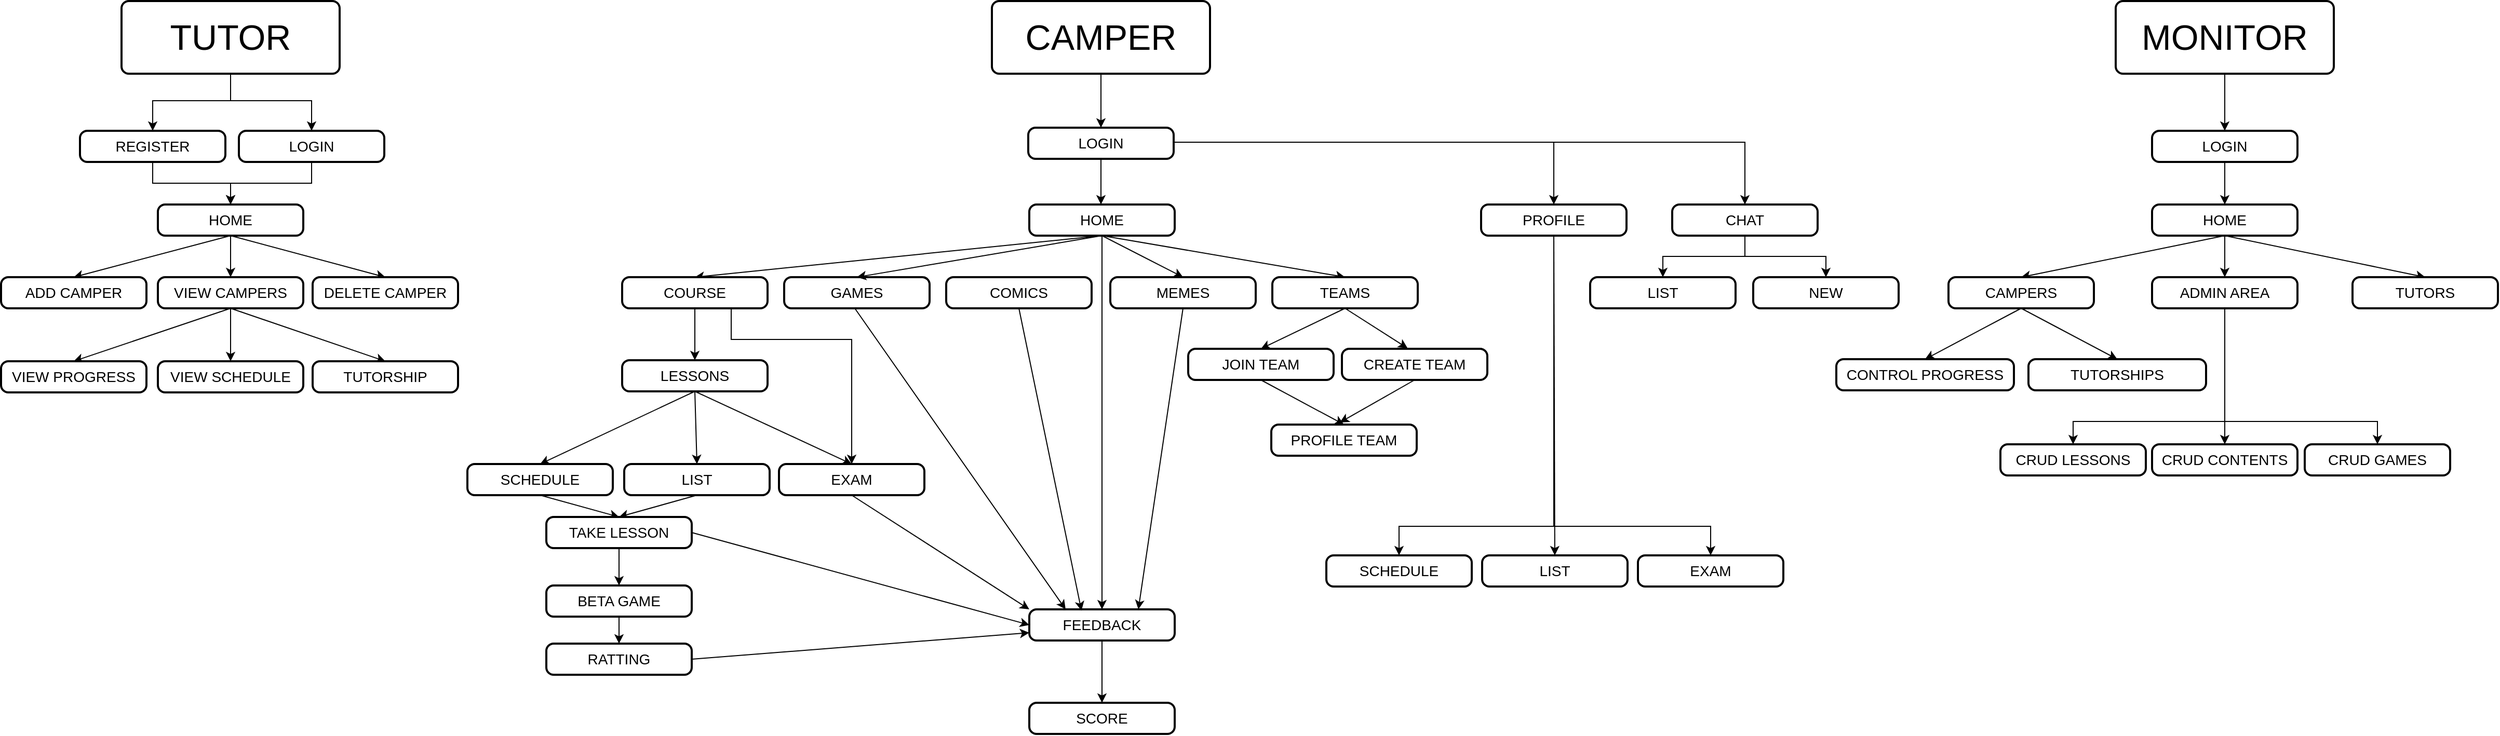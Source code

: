 <mxfile version="13.8.1" type="github">
  <diagram name="Page-1" id="edf60f1a-56cd-e834-aa8a-f176f3a09ee4">
    <mxGraphModel dx="984" dy="550" grid="0" gridSize="10" guides="1" tooltips="1" connect="1" arrows="1" fold="1" page="1" pageScale="1" pageWidth="1100" pageHeight="850" background="#ffffff" math="0" shadow="0">
      <root>
        <mxCell id="0" />
        <mxCell id="1" parent="0" />
        <mxCell id="gXM7lQSjL1Jpcok_i52--102" style="edgeStyle=none;rounded=0;orthogonalLoop=1;jettySize=auto;html=1;exitX=0.5;exitY=1;exitDx=0;exitDy=0;entryX=0.5;entryY=0;entryDx=0;entryDy=0;" parent="1" source="gXM7lQSjL1Jpcok_i52--44" target="gXM7lQSjL1Jpcok_i52--101" edge="1">
          <mxGeometry relative="1" as="geometry" />
        </mxCell>
        <mxCell id="gXM7lQSjL1Jpcok_i52--44" value="&lt;span style=&quot;font-size: 14px&quot;&gt;FEEDBACK&lt;/span&gt;" style="rounded=1;whiteSpace=wrap;html=1;absoluteArcSize=1;arcSize=14;strokeWidth=2;" parent="1" vertex="1">
          <mxGeometry x="1031" y="690" width="140" height="30" as="geometry" />
        </mxCell>
        <mxCell id="gXM7lQSjL1Jpcok_i52--64" style="edgeStyle=none;rounded=0;orthogonalLoop=1;jettySize=auto;html=1;exitX=0.5;exitY=1;exitDx=0;exitDy=0;entryX=0.5;entryY=0;entryDx=0;entryDy=0;" parent="1" source="gXM7lQSjL1Jpcok_i52--87" target="gXM7lQSjL1Jpcok_i52--65" edge="1">
          <mxGeometry relative="1" as="geometry">
            <mxPoint x="799" y="450" as="targetPoint" />
          </mxGeometry>
        </mxCell>
        <mxCell id="gXM7lQSjL1Jpcok_i52--74" style="edgeStyle=none;rounded=0;orthogonalLoop=1;jettySize=auto;html=1;exitX=0.5;exitY=1;exitDx=0;exitDy=0;entryX=0.25;entryY=0;entryDx=0;entryDy=0;" parent="1" target="gXM7lQSjL1Jpcok_i52--44" edge="1">
          <mxGeometry relative="1" as="geometry">
            <mxPoint x="990" y="680" as="targetPoint" />
            <mxPoint x="863.0" y="400" as="sourcePoint" />
          </mxGeometry>
        </mxCell>
        <mxCell id="gXM7lQSjL1Jpcok_i52--50" value="&lt;span style=&quot;font-size: 14px&quot;&gt;GAMES&lt;/span&gt;" style="rounded=1;whiteSpace=wrap;html=1;absoluteArcSize=1;arcSize=14;strokeWidth=2;" parent="1" vertex="1">
          <mxGeometry x="795" y="370" width="140" height="30" as="geometry" />
        </mxCell>
        <mxCell id="gXM7lQSjL1Jpcok_i52--11" style="edgeStyle=elbowEdgeStyle;rounded=0;orthogonalLoop=1;jettySize=auto;html=1;exitX=0.5;exitY=1;exitDx=0;exitDy=0;entryX=0.5;entryY=0;entryDx=0;entryDy=0;elbow=vertical;" parent="1" source="gXM7lQSjL1Jpcok_i52--10" target="gXM7lQSjL1Jpcok_i52--12" edge="1">
          <mxGeometry relative="1" as="geometry">
            <mxPoint x="262" y="230" as="targetPoint" />
            <Array as="points">
              <mxPoint x="327" y="200" />
            </Array>
          </mxGeometry>
        </mxCell>
        <mxCell id="gXM7lQSjL1Jpcok_i52--29" style="edgeStyle=elbowEdgeStyle;rounded=0;orthogonalLoop=1;jettySize=auto;elbow=vertical;html=1;exitX=0.5;exitY=1;exitDx=0;exitDy=0;" parent="1" source="gXM7lQSjL1Jpcok_i52--10" target="gXM7lQSjL1Jpcok_i52--28" edge="1">
          <mxGeometry relative="1" as="geometry">
            <Array as="points">
              <mxPoint x="340" y="200" />
              <mxPoint x="300" y="200" />
              <mxPoint x="290" y="200" />
            </Array>
          </mxGeometry>
        </mxCell>
        <mxCell id="gXM7lQSjL1Jpcok_i52--10" value="&lt;font style=&quot;font-size: 34px&quot;&gt;TUTOR&lt;/font&gt;" style="rounded=1;whiteSpace=wrap;html=1;absoluteArcSize=1;arcSize=14;strokeWidth=2;" parent="1" vertex="1">
          <mxGeometry x="157" y="104" width="210" height="70" as="geometry" />
        </mxCell>
        <mxCell id="gXM7lQSjL1Jpcok_i52--30" style="edgeStyle=elbowEdgeStyle;rounded=0;orthogonalLoop=1;jettySize=auto;elbow=vertical;html=1;exitX=0.5;exitY=1;exitDx=0;exitDy=0;entryX=0.5;entryY=0;entryDx=0;entryDy=0;" parent="1" source="gXM7lQSjL1Jpcok_i52--12" target="gXM7lQSjL1Jpcok_i52--14" edge="1">
          <mxGeometry relative="1" as="geometry" />
        </mxCell>
        <mxCell id="gXM7lQSjL1Jpcok_i52--12" value="&lt;font style=&quot;font-size: 14px&quot;&gt;REGISTER&lt;/font&gt;" style="rounded=1;whiteSpace=wrap;html=1;absoluteArcSize=1;arcSize=14;strokeWidth=2;" parent="1" vertex="1">
          <mxGeometry x="117" y="229" width="140" height="30" as="geometry" />
        </mxCell>
        <mxCell id="gXM7lQSjL1Jpcok_i52--20" style="edgeStyle=none;rounded=0;orthogonalLoop=1;jettySize=auto;html=1;entryX=0.5;entryY=0;entryDx=0;entryDy=0;" parent="1" source="gXM7lQSjL1Jpcok_i52--14" target="gXM7lQSjL1Jpcok_i52--15" edge="1">
          <mxGeometry relative="1" as="geometry" />
        </mxCell>
        <mxCell id="gXM7lQSjL1Jpcok_i52--21" style="edgeStyle=none;rounded=0;orthogonalLoop=1;jettySize=auto;html=1;exitX=0.5;exitY=1;exitDx=0;exitDy=0;entryX=0.5;entryY=0;entryDx=0;entryDy=0;" parent="1" source="gXM7lQSjL1Jpcok_i52--14" target="gXM7lQSjL1Jpcok_i52--16" edge="1">
          <mxGeometry relative="1" as="geometry" />
        </mxCell>
        <mxCell id="gXM7lQSjL1Jpcok_i52--22" style="edgeStyle=none;rounded=0;orthogonalLoop=1;jettySize=auto;html=1;exitX=0.5;exitY=1;exitDx=0;exitDy=0;entryX=0.5;entryY=0;entryDx=0;entryDy=0;" parent="1" source="gXM7lQSjL1Jpcok_i52--14" target="gXM7lQSjL1Jpcok_i52--17" edge="1">
          <mxGeometry relative="1" as="geometry" />
        </mxCell>
        <mxCell id="gXM7lQSjL1Jpcok_i52--14" value="&lt;span style=&quot;font-size: 14px&quot;&gt;HOME&lt;/span&gt;" style="rounded=1;whiteSpace=wrap;html=1;absoluteArcSize=1;arcSize=14;strokeWidth=2;verticalAlign=middle;" parent="1" vertex="1">
          <mxGeometry x="192" y="300" width="140" height="30" as="geometry" />
        </mxCell>
        <mxCell id="gXM7lQSjL1Jpcok_i52--23" style="edgeStyle=none;rounded=0;orthogonalLoop=1;jettySize=auto;html=1;entryX=0.5;entryY=0;entryDx=0;entryDy=0;exitX=0.5;exitY=1;exitDx=0;exitDy=0;" parent="1" source="gXM7lQSjL1Jpcok_i52--15" target="gXM7lQSjL1Jpcok_i52--24" edge="1">
          <mxGeometry relative="1" as="geometry">
            <mxPoint x="262" y="450" as="targetPoint" />
          </mxGeometry>
        </mxCell>
        <mxCell id="gXM7lQSjL1Jpcok_i52--26" style="edgeStyle=none;rounded=0;orthogonalLoop=1;jettySize=auto;html=1;exitX=0.5;exitY=1;exitDx=0;exitDy=0;entryX=0.5;entryY=0;entryDx=0;entryDy=0;" parent="1" source="gXM7lQSjL1Jpcok_i52--15" target="gXM7lQSjL1Jpcok_i52--25" edge="1">
          <mxGeometry relative="1" as="geometry" />
        </mxCell>
        <mxCell id="gXM7lQSjL1Jpcok_i52--63" style="edgeStyle=none;rounded=0;orthogonalLoop=1;jettySize=auto;html=1;exitX=0.5;exitY=1;exitDx=0;exitDy=0;entryX=0.5;entryY=0;entryDx=0;entryDy=0;" parent="1" source="gXM7lQSjL1Jpcok_i52--15" target="gXM7lQSjL1Jpcok_i52--56" edge="1">
          <mxGeometry relative="1" as="geometry" />
        </mxCell>
        <mxCell id="gXM7lQSjL1Jpcok_i52--15" value="&lt;span style=&quot;font-size: 14px&quot;&gt;VIEW CAMPERS&lt;/span&gt;" style="rounded=1;whiteSpace=wrap;html=1;absoluteArcSize=1;arcSize=14;strokeWidth=2;verticalAlign=middle;" parent="1" vertex="1">
          <mxGeometry x="192" y="370" width="140" height="30" as="geometry" />
        </mxCell>
        <mxCell id="gXM7lQSjL1Jpcok_i52--16" value="&lt;span style=&quot;font-size: 14px&quot;&gt;ADD CAMPER&lt;/span&gt;" style="rounded=1;whiteSpace=wrap;html=1;absoluteArcSize=1;arcSize=14;strokeWidth=2;" parent="1" vertex="1">
          <mxGeometry x="41" y="370" width="140" height="30" as="geometry" />
        </mxCell>
        <mxCell id="gXM7lQSjL1Jpcok_i52--17" value="&lt;span style=&quot;font-size: 14px&quot;&gt;DELETE CAMPER&lt;/span&gt;" style="rounded=1;whiteSpace=wrap;html=1;absoluteArcSize=1;arcSize=14;strokeWidth=2;" parent="1" vertex="1">
          <mxGeometry x="341" y="370" width="140" height="30" as="geometry" />
        </mxCell>
        <mxCell id="gXM7lQSjL1Jpcok_i52--24" value="&lt;span style=&quot;font-size: 14px&quot;&gt;VIEW PROGRESS&lt;/span&gt;" style="rounded=1;whiteSpace=wrap;html=1;absoluteArcSize=1;arcSize=14;strokeWidth=2;verticalAlign=middle;" parent="1" vertex="1">
          <mxGeometry x="41" y="451" width="140" height="30" as="geometry" />
        </mxCell>
        <mxCell id="gXM7lQSjL1Jpcok_i52--25" value="&lt;span style=&quot;font-size: 14px&quot;&gt;TUTORSHIP&lt;/span&gt;" style="rounded=1;whiteSpace=wrap;html=1;absoluteArcSize=1;arcSize=14;strokeWidth=2;verticalAlign=middle;" parent="1" vertex="1">
          <mxGeometry x="341" y="451" width="140" height="30" as="geometry" />
        </mxCell>
        <mxCell id="gXM7lQSjL1Jpcok_i52--31" style="edgeStyle=elbowEdgeStyle;rounded=0;orthogonalLoop=1;jettySize=auto;elbow=vertical;html=1;exitX=0.5;exitY=1;exitDx=0;exitDy=0;entryX=0.5;entryY=0;entryDx=0;entryDy=0;" parent="1" source="gXM7lQSjL1Jpcok_i52--28" target="gXM7lQSjL1Jpcok_i52--14" edge="1">
          <mxGeometry relative="1" as="geometry">
            <mxPoint x="260" y="300" as="targetPoint" />
          </mxGeometry>
        </mxCell>
        <mxCell id="gXM7lQSjL1Jpcok_i52--28" value="&lt;font style=&quot;font-size: 14px&quot;&gt;LOGIN&lt;/font&gt;" style="rounded=1;whiteSpace=wrap;html=1;absoluteArcSize=1;arcSize=14;strokeWidth=2;" parent="1" vertex="1">
          <mxGeometry x="270" y="229" width="140" height="30" as="geometry" />
        </mxCell>
        <mxCell id="gXM7lQSjL1Jpcok_i52--33" style="edgeStyle=elbowEdgeStyle;rounded=0;orthogonalLoop=1;jettySize=auto;elbow=vertical;html=1;exitX=0.5;exitY=1;exitDx=0;exitDy=0;" parent="1" source="gXM7lQSjL1Jpcok_i52--34" target="gXM7lQSjL1Jpcok_i52--49" edge="1">
          <mxGeometry relative="1" as="geometry">
            <Array as="points">
              <mxPoint x="1180" y="200" />
              <mxPoint x="1140" y="200" />
              <mxPoint x="1130" y="200" />
            </Array>
          </mxGeometry>
        </mxCell>
        <mxCell id="gXM7lQSjL1Jpcok_i52--34" value="&lt;font style=&quot;font-size: 34px&quot;&gt;CAMPER&lt;/font&gt;" style="rounded=1;whiteSpace=wrap;html=1;absoluteArcSize=1;arcSize=14;strokeWidth=2;" parent="1" vertex="1">
          <mxGeometry x="995" y="104" width="210" height="70" as="geometry" />
        </mxCell>
        <mxCell id="gXM7lQSjL1Jpcok_i52--37" style="edgeStyle=none;rounded=0;orthogonalLoop=1;jettySize=auto;html=1;entryX=0.5;entryY=0;entryDx=0;entryDy=0;exitX=0.5;exitY=1;exitDx=0;exitDy=0;" parent="1" source="gXM7lQSjL1Jpcok_i52--40" target="gXM7lQSjL1Jpcok_i52--43" edge="1">
          <mxGeometry relative="1" as="geometry" />
        </mxCell>
        <mxCell id="gXM7lQSjL1Jpcok_i52--38" style="edgeStyle=none;rounded=0;orthogonalLoop=1;jettySize=auto;html=1;exitX=0.5;exitY=1;exitDx=0;exitDy=0;entryX=0.5;entryY=0;entryDx=0;entryDy=0;" parent="1" source="gXM7lQSjL1Jpcok_i52--40" target="gXM7lQSjL1Jpcok_i52--44" edge="1">
          <mxGeometry relative="1" as="geometry" />
        </mxCell>
        <mxCell id="gXM7lQSjL1Jpcok_i52--39" style="edgeStyle=none;rounded=0;orthogonalLoop=1;jettySize=auto;html=1;exitX=0.5;exitY=1;exitDx=0;exitDy=0;entryX=0.5;entryY=0;entryDx=0;entryDy=0;" parent="1" source="gXM7lQSjL1Jpcok_i52--40" target="gXM7lQSjL1Jpcok_i52--45" edge="1">
          <mxGeometry relative="1" as="geometry" />
        </mxCell>
        <mxCell id="gXM7lQSjL1Jpcok_i52--51" style="rounded=0;orthogonalLoop=1;jettySize=auto;elbow=vertical;html=1;exitX=0.5;exitY=1;exitDx=0;exitDy=0;entryX=0.5;entryY=0;entryDx=0;entryDy=0;" parent="1" source="gXM7lQSjL1Jpcok_i52--40" target="gXM7lQSjL1Jpcok_i52--50" edge="1">
          <mxGeometry relative="1" as="geometry" />
        </mxCell>
        <mxCell id="gXM7lQSjL1Jpcok_i52--54" style="edgeStyle=none;rounded=0;orthogonalLoop=1;jettySize=auto;html=1;entryX=0.5;entryY=0;entryDx=0;entryDy=0;" parent="1" target="gXM7lQSjL1Jpcok_i52--53" edge="1">
          <mxGeometry relative="1" as="geometry">
            <mxPoint x="1536" y="240" as="sourcePoint" />
          </mxGeometry>
        </mxCell>
        <mxCell id="gXM7lQSjL1Jpcok_i52--68" style="edgeStyle=none;rounded=0;orthogonalLoop=1;jettySize=auto;html=1;exitX=0.5;exitY=1;exitDx=0;exitDy=0;entryX=0.5;entryY=0;entryDx=0;entryDy=0;" parent="1" source="gXM7lQSjL1Jpcok_i52--40" target="gXM7lQSjL1Jpcok_i52--67" edge="1">
          <mxGeometry relative="1" as="geometry" />
        </mxCell>
        <mxCell id="gXM7lQSjL1Jpcok_i52--40" value="&lt;span style=&quot;font-size: 14px&quot;&gt;HOME&lt;/span&gt;" style="rounded=1;whiteSpace=wrap;html=1;absoluteArcSize=1;arcSize=14;strokeWidth=2;verticalAlign=middle;" parent="1" vertex="1">
          <mxGeometry x="1031" y="300" width="140" height="30" as="geometry" />
        </mxCell>
        <mxCell id="gXM7lQSjL1Jpcok_i52--97" style="edgeStyle=none;rounded=0;orthogonalLoop=1;jettySize=auto;html=1;exitX=0.5;exitY=1;exitDx=0;exitDy=0;entryX=0.75;entryY=0;entryDx=0;entryDy=0;" parent="1" source="gXM7lQSjL1Jpcok_i52--43" target="gXM7lQSjL1Jpcok_i52--44" edge="1">
          <mxGeometry relative="1" as="geometry" />
        </mxCell>
        <mxCell id="gXM7lQSjL1Jpcok_i52--43" value="&lt;span style=&quot;font-size: 14px&quot;&gt;MEMES&lt;/span&gt;" style="rounded=1;whiteSpace=wrap;html=1;absoluteArcSize=1;arcSize=14;strokeWidth=2;verticalAlign=middle;" parent="1" vertex="1">
          <mxGeometry x="1109" y="370" width="140" height="30" as="geometry" />
        </mxCell>
        <mxCell id="gXM7lQSjL1Jpcok_i52--82" style="edgeStyle=none;rounded=0;orthogonalLoop=1;jettySize=auto;html=1;exitX=0.5;exitY=1;exitDx=0;exitDy=0;entryX=0.5;entryY=0;entryDx=0;entryDy=0;" parent="1" source="gXM7lQSjL1Jpcok_i52--45" target="gXM7lQSjL1Jpcok_i52--81" edge="1">
          <mxGeometry relative="1" as="geometry" />
        </mxCell>
        <mxCell id="gXM7lQSjL1Jpcok_i52--84" style="edgeStyle=none;rounded=0;orthogonalLoop=1;jettySize=auto;html=1;exitX=0.5;exitY=1;exitDx=0;exitDy=0;entryX=0.452;entryY=-0.018;entryDx=0;entryDy=0;entryPerimeter=0;" parent="1" source="gXM7lQSjL1Jpcok_i52--45" target="gXM7lQSjL1Jpcok_i52--83" edge="1">
          <mxGeometry relative="1" as="geometry" />
        </mxCell>
        <mxCell id="gXM7lQSjL1Jpcok_i52--45" value="&lt;span style=&quot;font-size: 14px&quot;&gt;TEAMS&lt;/span&gt;" style="rounded=1;whiteSpace=wrap;html=1;absoluteArcSize=1;arcSize=14;strokeWidth=2;" parent="1" vertex="1">
          <mxGeometry x="1265" y="370" width="140" height="30" as="geometry" />
        </mxCell>
        <mxCell id="gXM7lQSjL1Jpcok_i52--48" style="edgeStyle=elbowEdgeStyle;rounded=0;orthogonalLoop=1;jettySize=auto;elbow=vertical;html=1;exitX=0.5;exitY=1;exitDx=0;exitDy=0;" parent="1" source="gXM7lQSjL1Jpcok_i52--49" edge="1">
          <mxGeometry relative="1" as="geometry">
            <mxPoint x="1100" y="300" as="targetPoint" />
          </mxGeometry>
        </mxCell>
        <mxCell id="gXM7lQSjL1Jpcok_i52--112" style="edgeStyle=orthogonalEdgeStyle;rounded=0;orthogonalLoop=1;jettySize=auto;html=1;exitX=1;exitY=0.5;exitDx=0;exitDy=0;entryX=0.5;entryY=0;entryDx=0;entryDy=0;" parent="1" source="gXM7lQSjL1Jpcok_i52--49" target="gXM7lQSjL1Jpcok_i52--111" edge="1">
          <mxGeometry relative="1" as="geometry">
            <Array as="points">
              <mxPoint x="1170" y="240" />
              <mxPoint x="1720" y="240" />
            </Array>
          </mxGeometry>
        </mxCell>
        <mxCell id="gXM7lQSjL1Jpcok_i52--49" value="&lt;font style=&quot;font-size: 14px&quot;&gt;LOGIN&lt;/font&gt;" style="rounded=1;whiteSpace=wrap;html=1;absoluteArcSize=1;arcSize=14;strokeWidth=2;" parent="1" vertex="1">
          <mxGeometry x="1030" y="226" width="140" height="30" as="geometry" />
        </mxCell>
        <mxCell id="kyfAYZM5BdH2XVyo6rza-1" style="edgeStyle=orthogonalEdgeStyle;rounded=0;orthogonalLoop=1;jettySize=auto;html=1;exitX=0.5;exitY=1;exitDx=0;exitDy=0;entryX=0.5;entryY=0;entryDx=0;entryDy=0;" parent="1" source="gXM7lQSjL1Jpcok_i52--53" target="kyfAYZM5BdH2XVyo6rza-8" edge="1">
          <mxGeometry relative="1" as="geometry">
            <mxPoint x="1480" y="548" as="targetPoint" />
            <Array as="points">
              <mxPoint x="1536" y="610" />
              <mxPoint x="1387" y="610" />
            </Array>
          </mxGeometry>
        </mxCell>
        <mxCell id="kyfAYZM5BdH2XVyo6rza-11" style="edgeStyle=none;rounded=0;orthogonalLoop=1;jettySize=auto;html=1;exitX=0.5;exitY=1;exitDx=0;exitDy=0;" parent="1" source="gXM7lQSjL1Jpcok_i52--53" target="kyfAYZM5BdH2XVyo6rza-9" edge="1">
          <mxGeometry relative="1" as="geometry" />
        </mxCell>
        <mxCell id="kyfAYZM5BdH2XVyo6rza-12" style="edgeStyle=orthogonalEdgeStyle;rounded=0;orthogonalLoop=1;jettySize=auto;html=1;exitX=0.5;exitY=1;exitDx=0;exitDy=0;entryX=0.5;entryY=0;entryDx=0;entryDy=0;" parent="1" source="gXM7lQSjL1Jpcok_i52--53" target="kyfAYZM5BdH2XVyo6rza-10" edge="1">
          <mxGeometry relative="1" as="geometry">
            <Array as="points">
              <mxPoint x="1536" y="610" />
              <mxPoint x="1687" y="610" />
            </Array>
          </mxGeometry>
        </mxCell>
        <mxCell id="gXM7lQSjL1Jpcok_i52--53" value="&lt;span style=&quot;font-size: 14px&quot;&gt;PROFILE&lt;/span&gt;" style="rounded=1;whiteSpace=wrap;html=1;absoluteArcSize=1;arcSize=14;strokeWidth=2;" parent="1" vertex="1">
          <mxGeometry x="1466" y="300.0" width="140" height="30" as="geometry" />
        </mxCell>
        <mxCell id="gXM7lQSjL1Jpcok_i52--56" value="&lt;span style=&quot;font-size: 14px&quot;&gt;VIEW SCHEDULE&lt;/span&gt;" style="rounded=1;whiteSpace=wrap;html=1;absoluteArcSize=1;arcSize=14;strokeWidth=2;verticalAlign=middle;" parent="1" vertex="1">
          <mxGeometry x="192" y="451" width="140" height="30" as="geometry" />
        </mxCell>
        <mxCell id="gXM7lQSjL1Jpcok_i52--71" style="edgeStyle=none;rounded=0;orthogonalLoop=1;jettySize=auto;html=1;exitX=0.5;exitY=1;exitDx=0;exitDy=0;entryX=0.5;entryY=0;entryDx=0;entryDy=0;" parent="1" source="gXM7lQSjL1Jpcok_i52--65" target="gXM7lQSjL1Jpcok_i52--70" edge="1">
          <mxGeometry relative="1" as="geometry" />
        </mxCell>
        <mxCell id="gXM7lQSjL1Jpcok_i52--65" value="&lt;span style=&quot;font-size: 14px&quot;&gt;SCHEDULE&lt;/span&gt;" style="rounded=1;whiteSpace=wrap;html=1;absoluteArcSize=1;arcSize=14;strokeWidth=2;" parent="1" vertex="1">
          <mxGeometry x="490" y="550" width="140" height="30" as="geometry" />
        </mxCell>
        <mxCell id="gXM7lQSjL1Jpcok_i52--72" style="edgeStyle=none;rounded=0;orthogonalLoop=1;jettySize=auto;html=1;exitX=0.5;exitY=1;exitDx=0;exitDy=0;entryX=0.5;entryY=0;entryDx=0;entryDy=0;" parent="1" source="gXM7lQSjL1Jpcok_i52--66" target="gXM7lQSjL1Jpcok_i52--70" edge="1">
          <mxGeometry relative="1" as="geometry" />
        </mxCell>
        <mxCell id="gXM7lQSjL1Jpcok_i52--66" value="&lt;span style=&quot;font-size: 14px&quot;&gt;LIST&lt;/span&gt;" style="rounded=1;whiteSpace=wrap;html=1;absoluteArcSize=1;arcSize=14;strokeWidth=2;" parent="1" vertex="1">
          <mxGeometry x="641" y="550" width="140" height="30" as="geometry" />
        </mxCell>
        <mxCell id="gXM7lQSjL1Jpcok_i52--69" style="edgeStyle=none;rounded=0;orthogonalLoop=1;jettySize=auto;html=1;exitX=0.5;exitY=1;exitDx=0;exitDy=0;entryX=0.5;entryY=0;entryDx=0;entryDy=0;" parent="1" source="gXM7lQSjL1Jpcok_i52--87" target="gXM7lQSjL1Jpcok_i52--66" edge="1">
          <mxGeometry relative="1" as="geometry" />
        </mxCell>
        <mxCell id="gXM7lQSjL1Jpcok_i52--91" style="edgeStyle=orthogonalEdgeStyle;rounded=0;orthogonalLoop=1;jettySize=auto;html=1;exitX=0.75;exitY=1;exitDx=0;exitDy=0;" parent="1" source="gXM7lQSjL1Jpcok_i52--67" target="gXM7lQSjL1Jpcok_i52--89" edge="1">
          <mxGeometry relative="1" as="geometry">
            <Array as="points">
              <mxPoint x="744" y="430" />
              <mxPoint x="860" y="430" />
            </Array>
          </mxGeometry>
        </mxCell>
        <mxCell id="gXM7lQSjL1Jpcok_i52--67" value="&lt;span style=&quot;font-size: 14px&quot;&gt;COURSE&lt;/span&gt;" style="rounded=1;whiteSpace=wrap;html=1;absoluteArcSize=1;arcSize=14;strokeWidth=2;verticalAlign=middle;" parent="1" vertex="1">
          <mxGeometry x="639" y="370" width="140" height="30" as="geometry" />
        </mxCell>
        <mxCell id="gXM7lQSjL1Jpcok_i52--78" style="edgeStyle=none;rounded=0;orthogonalLoop=1;jettySize=auto;html=1;exitX=0.5;exitY=1;exitDx=0;exitDy=0;entryX=0.5;entryY=0;entryDx=0;entryDy=0;" parent="1" source="gXM7lQSjL1Jpcok_i52--70" target="gXM7lQSjL1Jpcok_i52--77" edge="1">
          <mxGeometry relative="1" as="geometry" />
        </mxCell>
        <mxCell id="gXM7lQSjL1Jpcok_i52--99" style="edgeStyle=none;rounded=0;orthogonalLoop=1;jettySize=auto;html=1;exitX=1;exitY=0.5;exitDx=0;exitDy=0;entryX=0;entryY=0.5;entryDx=0;entryDy=0;" parent="1" source="gXM7lQSjL1Jpcok_i52--70" target="gXM7lQSjL1Jpcok_i52--44" edge="1">
          <mxGeometry relative="1" as="geometry" />
        </mxCell>
        <mxCell id="gXM7lQSjL1Jpcok_i52--70" value="&lt;span style=&quot;font-size: 14px&quot;&gt;TAKE LESSON&lt;/span&gt;" style="rounded=1;whiteSpace=wrap;html=1;absoluteArcSize=1;arcSize=14;strokeWidth=2;" parent="1" vertex="1">
          <mxGeometry x="566" y="601" width="140" height="30" as="geometry" />
        </mxCell>
        <mxCell id="gXM7lQSjL1Jpcok_i52--80" style="edgeStyle=none;rounded=0;orthogonalLoop=1;jettySize=auto;html=1;exitX=0.5;exitY=1;exitDx=0;exitDy=0;entryX=0.5;entryY=0;entryDx=0;entryDy=0;" parent="1" source="gXM7lQSjL1Jpcok_i52--77" target="gXM7lQSjL1Jpcok_i52--79" edge="1">
          <mxGeometry relative="1" as="geometry" />
        </mxCell>
        <mxCell id="gXM7lQSjL1Jpcok_i52--77" value="&lt;span style=&quot;font-size: 14px&quot;&gt;BETA GAME&lt;/span&gt;" style="rounded=1;whiteSpace=wrap;html=1;absoluteArcSize=1;arcSize=14;strokeWidth=2;" parent="1" vertex="1">
          <mxGeometry x="566" y="667" width="140" height="30" as="geometry" />
        </mxCell>
        <mxCell id="gXM7lQSjL1Jpcok_i52--100" style="edgeStyle=none;rounded=0;orthogonalLoop=1;jettySize=auto;html=1;exitX=1;exitY=0.5;exitDx=0;exitDy=0;entryX=0;entryY=0.75;entryDx=0;entryDy=0;" parent="1" source="gXM7lQSjL1Jpcok_i52--79" target="gXM7lQSjL1Jpcok_i52--44" edge="1">
          <mxGeometry relative="1" as="geometry" />
        </mxCell>
        <mxCell id="gXM7lQSjL1Jpcok_i52--79" value="&lt;span style=&quot;font-size: 14px&quot;&gt;RATTING&lt;/span&gt;" style="rounded=1;whiteSpace=wrap;html=1;absoluteArcSize=1;arcSize=14;strokeWidth=2;" parent="1" vertex="1">
          <mxGeometry x="566" y="723" width="140" height="30" as="geometry" />
        </mxCell>
        <mxCell id="gXM7lQSjL1Jpcok_i52--108" style="edgeStyle=none;rounded=0;orthogonalLoop=1;jettySize=auto;html=1;exitX=0.5;exitY=1;exitDx=0;exitDy=0;entryX=0.5;entryY=0;entryDx=0;entryDy=0;" parent="1" source="gXM7lQSjL1Jpcok_i52--81" target="gXM7lQSjL1Jpcok_i52--104" edge="1">
          <mxGeometry relative="1" as="geometry" />
        </mxCell>
        <mxCell id="gXM7lQSjL1Jpcok_i52--81" value="&lt;span style=&quot;font-size: 14px&quot;&gt;JOIN TEAM&lt;/span&gt;" style="rounded=1;whiteSpace=wrap;html=1;absoluteArcSize=1;arcSize=14;strokeWidth=2;" parent="1" vertex="1">
          <mxGeometry x="1184" y="439" width="140" height="30" as="geometry" />
        </mxCell>
        <mxCell id="gXM7lQSjL1Jpcok_i52--109" style="edgeStyle=none;rounded=0;orthogonalLoop=1;jettySize=auto;html=1;exitX=0.5;exitY=1;exitDx=0;exitDy=0;" parent="1" source="gXM7lQSjL1Jpcok_i52--83" edge="1">
          <mxGeometry relative="1" as="geometry">
            <mxPoint x="1330" y="510" as="targetPoint" />
          </mxGeometry>
        </mxCell>
        <mxCell id="gXM7lQSjL1Jpcok_i52--83" value="&lt;span style=&quot;font-size: 14px&quot;&gt;CREATE TEAM&lt;/span&gt;" style="rounded=1;whiteSpace=wrap;html=1;absoluteArcSize=1;arcSize=14;strokeWidth=2;" parent="1" vertex="1">
          <mxGeometry x="1332" y="439" width="140" height="30" as="geometry" />
        </mxCell>
        <mxCell id="gXM7lQSjL1Jpcok_i52--88" value="" style="edgeStyle=none;rounded=0;orthogonalLoop=1;jettySize=auto;html=1;" parent="1" source="gXM7lQSjL1Jpcok_i52--67" target="gXM7lQSjL1Jpcok_i52--87" edge="1">
          <mxGeometry relative="1" as="geometry" />
        </mxCell>
        <mxCell id="gXM7lQSjL1Jpcok_i52--90" style="edgeStyle=none;rounded=0;orthogonalLoop=1;jettySize=auto;html=1;exitX=0.5;exitY=1;exitDx=0;exitDy=0;entryX=0.5;entryY=0;entryDx=0;entryDy=0;" parent="1" source="gXM7lQSjL1Jpcok_i52--87" target="gXM7lQSjL1Jpcok_i52--89" edge="1">
          <mxGeometry relative="1" as="geometry" />
        </mxCell>
        <mxCell id="gXM7lQSjL1Jpcok_i52--87" value="&lt;span style=&quot;font-size: 14px&quot;&gt;LESSONS&lt;/span&gt;" style="rounded=1;whiteSpace=wrap;html=1;absoluteArcSize=1;arcSize=14;strokeWidth=2;verticalAlign=middle;" parent="1" vertex="1">
          <mxGeometry x="639" y="450" width="140" height="30" as="geometry" />
        </mxCell>
        <mxCell id="gXM7lQSjL1Jpcok_i52--98" style="edgeStyle=none;rounded=0;orthogonalLoop=1;jettySize=auto;html=1;exitX=0.5;exitY=1;exitDx=0;exitDy=0;entryX=0;entryY=0;entryDx=0;entryDy=0;" parent="1" source="gXM7lQSjL1Jpcok_i52--89" target="gXM7lQSjL1Jpcok_i52--44" edge="1">
          <mxGeometry relative="1" as="geometry" />
        </mxCell>
        <mxCell id="gXM7lQSjL1Jpcok_i52--89" value="&lt;span style=&quot;font-size: 14px&quot;&gt;EXAM&lt;/span&gt;" style="rounded=1;whiteSpace=wrap;html=1;absoluteArcSize=1;arcSize=14;strokeWidth=2;" parent="1" vertex="1">
          <mxGeometry x="790" y="550" width="140" height="30" as="geometry" />
        </mxCell>
        <mxCell id="gXM7lQSjL1Jpcok_i52--96" style="edgeStyle=none;rounded=0;orthogonalLoop=1;jettySize=auto;html=1;exitX=0.5;exitY=1;exitDx=0;exitDy=0;entryX=0.359;entryY=0.043;entryDx=0;entryDy=0;entryPerimeter=0;" parent="1" source="gXM7lQSjL1Jpcok_i52--94" target="gXM7lQSjL1Jpcok_i52--44" edge="1">
          <mxGeometry relative="1" as="geometry" />
        </mxCell>
        <mxCell id="gXM7lQSjL1Jpcok_i52--94" value="&lt;span style=&quot;font-size: 14px&quot;&gt;COMICS&lt;/span&gt;" style="rounded=1;whiteSpace=wrap;html=1;absoluteArcSize=1;arcSize=14;strokeWidth=2;" parent="1" vertex="1">
          <mxGeometry x="951" y="370" width="140" height="30" as="geometry" />
        </mxCell>
        <mxCell id="gXM7lQSjL1Jpcok_i52--101" value="&lt;span style=&quot;font-size: 14px&quot;&gt;SCORE&lt;/span&gt;" style="rounded=1;whiteSpace=wrap;html=1;absoluteArcSize=1;arcSize=14;strokeWidth=2;" parent="1" vertex="1">
          <mxGeometry x="1031.0" y="780" width="140" height="30" as="geometry" />
        </mxCell>
        <mxCell id="gXM7lQSjL1Jpcok_i52--104" value="&lt;span style=&quot;font-size: 14px&quot;&gt;PROFILE TEAM&lt;/span&gt;" style="rounded=1;whiteSpace=wrap;html=1;absoluteArcSize=1;arcSize=14;strokeWidth=2;" parent="1" vertex="1">
          <mxGeometry x="1264" y="512" width="140" height="30" as="geometry" />
        </mxCell>
        <mxCell id="gXM7lQSjL1Jpcok_i52--122" style="edgeStyle=orthogonalEdgeStyle;rounded=0;orthogonalLoop=1;jettySize=auto;html=1;exitX=0.5;exitY=1;exitDx=0;exitDy=0;entryX=0.5;entryY=0;entryDx=0;entryDy=0;" parent="1" source="gXM7lQSjL1Jpcok_i52--111" target="gXM7lQSjL1Jpcok_i52--115" edge="1">
          <mxGeometry relative="1" as="geometry" />
        </mxCell>
        <mxCell id="gXM7lQSjL1Jpcok_i52--123" style="edgeStyle=orthogonalEdgeStyle;rounded=0;orthogonalLoop=1;jettySize=auto;html=1;exitX=0.5;exitY=1;exitDx=0;exitDy=0;entryX=0.5;entryY=0;entryDx=0;entryDy=0;" parent="1" source="gXM7lQSjL1Jpcok_i52--111" target="gXM7lQSjL1Jpcok_i52--116" edge="1">
          <mxGeometry relative="1" as="geometry" />
        </mxCell>
        <mxCell id="gXM7lQSjL1Jpcok_i52--111" value="&lt;span style=&quot;font-size: 14px&quot;&gt;CHAT&lt;/span&gt;" style="rounded=1;whiteSpace=wrap;html=1;absoluteArcSize=1;arcSize=14;strokeWidth=2;verticalAlign=middle;" parent="1" vertex="1">
          <mxGeometry x="1650" y="300.0" width="140" height="30" as="geometry" />
        </mxCell>
        <mxCell id="gXM7lQSjL1Jpcok_i52--115" value="&lt;span style=&quot;font-size: 14px&quot;&gt;LIST&lt;/span&gt;" style="rounded=1;whiteSpace=wrap;html=1;absoluteArcSize=1;arcSize=14;strokeWidth=2;" parent="1" vertex="1">
          <mxGeometry x="1571" y="370" width="140" height="30" as="geometry" />
        </mxCell>
        <mxCell id="gXM7lQSjL1Jpcok_i52--116" value="&lt;span style=&quot;font-size: 14px&quot;&gt;NEW&lt;/span&gt;" style="rounded=1;whiteSpace=wrap;html=1;absoluteArcSize=1;arcSize=14;strokeWidth=2;" parent="1" vertex="1">
          <mxGeometry x="1728" y="370" width="140" height="30" as="geometry" />
        </mxCell>
        <mxCell id="kyfAYZM5BdH2XVyo6rza-8" value="&lt;span style=&quot;font-size: 14px&quot;&gt;SCHEDULE&lt;/span&gt;" style="rounded=1;whiteSpace=wrap;html=1;absoluteArcSize=1;arcSize=14;strokeWidth=2;" parent="1" vertex="1">
          <mxGeometry x="1317" y="638" width="140" height="30" as="geometry" />
        </mxCell>
        <mxCell id="kyfAYZM5BdH2XVyo6rza-9" value="&lt;span style=&quot;font-size: 14px&quot;&gt;LIST&lt;/span&gt;" style="rounded=1;whiteSpace=wrap;html=1;absoluteArcSize=1;arcSize=14;strokeWidth=2;" parent="1" vertex="1">
          <mxGeometry x="1467" y="638" width="140" height="30" as="geometry" />
        </mxCell>
        <mxCell id="kyfAYZM5BdH2XVyo6rza-10" value="&lt;span style=&quot;font-size: 14px&quot;&gt;EXAM&lt;/span&gt;" style="rounded=1;whiteSpace=wrap;html=1;absoluteArcSize=1;arcSize=14;strokeWidth=2;" parent="1" vertex="1">
          <mxGeometry x="1617" y="638" width="140" height="30" as="geometry" />
        </mxCell>
        <mxCell id="YypiUaQU-NmCMD16whfk-2" style="edgeStyle=elbowEdgeStyle;rounded=0;orthogonalLoop=1;jettySize=auto;elbow=vertical;html=1;exitX=0.5;exitY=1;exitDx=0;exitDy=0;" edge="1" source="YypiUaQU-NmCMD16whfk-3" target="YypiUaQU-NmCMD16whfk-19" parent="1">
          <mxGeometry relative="1" as="geometry">
            <Array as="points">
              <mxPoint x="2260" y="200" />
              <mxPoint x="2220" y="200" />
              <mxPoint x="2210" y="200" />
            </Array>
          </mxGeometry>
        </mxCell>
        <mxCell id="YypiUaQU-NmCMD16whfk-3" value="&lt;span style=&quot;font-size: 34px&quot;&gt;MONITOR&lt;/span&gt;" style="rounded=1;whiteSpace=wrap;html=1;absoluteArcSize=1;arcSize=14;strokeWidth=2;" vertex="1" parent="1">
          <mxGeometry x="2077" y="104" width="210" height="70" as="geometry" />
        </mxCell>
        <mxCell id="YypiUaQU-NmCMD16whfk-6" style="edgeStyle=none;rounded=0;orthogonalLoop=1;jettySize=auto;html=1;entryX=0.5;entryY=0;entryDx=0;entryDy=0;" edge="1" source="YypiUaQU-NmCMD16whfk-9" target="YypiUaQU-NmCMD16whfk-13" parent="1">
          <mxGeometry relative="1" as="geometry" />
        </mxCell>
        <mxCell id="YypiUaQU-NmCMD16whfk-7" style="edgeStyle=none;rounded=0;orthogonalLoop=1;jettySize=auto;html=1;exitX=0.5;exitY=1;exitDx=0;exitDy=0;entryX=0.5;entryY=0;entryDx=0;entryDy=0;" edge="1" source="YypiUaQU-NmCMD16whfk-9" target="YypiUaQU-NmCMD16whfk-14" parent="1">
          <mxGeometry relative="1" as="geometry" />
        </mxCell>
        <mxCell id="YypiUaQU-NmCMD16whfk-8" style="edgeStyle=none;rounded=0;orthogonalLoop=1;jettySize=auto;html=1;exitX=0.5;exitY=1;exitDx=0;exitDy=0;entryX=0.5;entryY=0;entryDx=0;entryDy=0;" edge="1" source="YypiUaQU-NmCMD16whfk-9" target="YypiUaQU-NmCMD16whfk-15" parent="1">
          <mxGeometry relative="1" as="geometry" />
        </mxCell>
        <mxCell id="YypiUaQU-NmCMD16whfk-9" value="&lt;span style=&quot;font-size: 14px&quot;&gt;HOME&lt;/span&gt;" style="rounded=1;whiteSpace=wrap;html=1;absoluteArcSize=1;arcSize=14;strokeWidth=2;verticalAlign=middle;" vertex="1" parent="1">
          <mxGeometry x="2112" y="300" width="140" height="30" as="geometry" />
        </mxCell>
        <mxCell id="YypiUaQU-NmCMD16whfk-12" style="edgeStyle=none;rounded=0;orthogonalLoop=1;jettySize=auto;html=1;exitX=0.5;exitY=1;exitDx=0;exitDy=0;entryX=0.5;entryY=0;entryDx=0;entryDy=0;" edge="1" source="YypiUaQU-NmCMD16whfk-14" target="YypiUaQU-NmCMD16whfk-20" parent="1">
          <mxGeometry relative="1" as="geometry">
            <mxPoint x="2031" y="400" as="sourcePoint" />
          </mxGeometry>
        </mxCell>
        <mxCell id="YypiUaQU-NmCMD16whfk-30" style="edgeStyle=elbowEdgeStyle;rounded=0;orthogonalLoop=1;jettySize=auto;html=1;exitX=0.5;exitY=1;exitDx=0;exitDy=0;elbow=vertical;" edge="1" parent="1" source="YypiUaQU-NmCMD16whfk-13" target="YypiUaQU-NmCMD16whfk-27">
          <mxGeometry relative="1" as="geometry" />
        </mxCell>
        <mxCell id="YypiUaQU-NmCMD16whfk-31" style="edgeStyle=elbowEdgeStyle;rounded=0;orthogonalLoop=1;jettySize=auto;elbow=vertical;html=1;exitX=0.5;exitY=1;exitDx=0;exitDy=0;" edge="1" parent="1" source="YypiUaQU-NmCMD16whfk-13" target="YypiUaQU-NmCMD16whfk-25">
          <mxGeometry relative="1" as="geometry">
            <Array as="points">
              <mxPoint x="2248" y="509" />
            </Array>
          </mxGeometry>
        </mxCell>
        <mxCell id="YypiUaQU-NmCMD16whfk-32" style="edgeStyle=elbowEdgeStyle;rounded=0;orthogonalLoop=1;jettySize=auto;elbow=vertical;html=1;entryX=0.5;entryY=0;entryDx=0;entryDy=0;" edge="1" parent="1" target="YypiUaQU-NmCMD16whfk-28">
          <mxGeometry relative="1" as="geometry">
            <mxPoint x="2182" y="406" as="sourcePoint" />
            <Array as="points">
              <mxPoint x="2111" y="509" />
            </Array>
          </mxGeometry>
        </mxCell>
        <mxCell id="YypiUaQU-NmCMD16whfk-13" value="&lt;span style=&quot;font-size: 14px&quot;&gt;ADMIN AREA&lt;/span&gt;" style="rounded=1;whiteSpace=wrap;html=1;absoluteArcSize=1;arcSize=14;strokeWidth=2;verticalAlign=middle;" vertex="1" parent="1">
          <mxGeometry x="2112.0" y="370" width="140" height="30" as="geometry" />
        </mxCell>
        <mxCell id="YypiUaQU-NmCMD16whfk-14" value="&lt;span style=&quot;font-size: 14px&quot;&gt;CAMPERS&lt;/span&gt;" style="rounded=1;whiteSpace=wrap;html=1;absoluteArcSize=1;arcSize=14;strokeWidth=2;" vertex="1" parent="1">
          <mxGeometry x="1916.0" y="370" width="140" height="30" as="geometry" />
        </mxCell>
        <mxCell id="YypiUaQU-NmCMD16whfk-15" value="&lt;span style=&quot;font-size: 14px&quot;&gt;TUTORS&lt;/span&gt;" style="rounded=1;whiteSpace=wrap;html=1;absoluteArcSize=1;arcSize=14;strokeWidth=2;" vertex="1" parent="1">
          <mxGeometry x="2305" y="370" width="140" height="30" as="geometry" />
        </mxCell>
        <mxCell id="YypiUaQU-NmCMD16whfk-18" style="edgeStyle=elbowEdgeStyle;rounded=0;orthogonalLoop=1;jettySize=auto;elbow=vertical;html=1;exitX=0.5;exitY=1;exitDx=0;exitDy=0;entryX=0.5;entryY=0;entryDx=0;entryDy=0;" edge="1" source="YypiUaQU-NmCMD16whfk-19" target="YypiUaQU-NmCMD16whfk-9" parent="1">
          <mxGeometry relative="1" as="geometry">
            <mxPoint x="2180" y="300" as="targetPoint" />
          </mxGeometry>
        </mxCell>
        <mxCell id="YypiUaQU-NmCMD16whfk-19" value="&lt;font style=&quot;font-size: 14px&quot;&gt;LOGIN&lt;/font&gt;" style="rounded=1;whiteSpace=wrap;html=1;absoluteArcSize=1;arcSize=14;strokeWidth=2;" vertex="1" parent="1">
          <mxGeometry x="2112.0" y="229" width="140" height="30" as="geometry" />
        </mxCell>
        <mxCell id="YypiUaQU-NmCMD16whfk-23" value="" style="group" vertex="1" connectable="0" parent="1">
          <mxGeometry x="1808.0" y="400" width="356" height="79.0" as="geometry" />
        </mxCell>
        <mxCell id="YypiUaQU-NmCMD16whfk-20" value="&lt;span style=&quot;font-size: 14px&quot;&gt;CONTROL PROGRESS&lt;/span&gt;" style="rounded=1;whiteSpace=wrap;html=1;absoluteArcSize=1;arcSize=14;strokeWidth=2;verticalAlign=middle;" vertex="1" parent="YypiUaQU-NmCMD16whfk-23">
          <mxGeometry y="49.0" width="171" height="30" as="geometry" />
        </mxCell>
        <mxCell id="YypiUaQU-NmCMD16whfk-22" value="&lt;span style=&quot;font-size: 14px&quot;&gt;TUTORSHIPS&lt;/span&gt;" style="rounded=1;whiteSpace=wrap;html=1;absoluteArcSize=1;arcSize=14;strokeWidth=2;verticalAlign=middle;" vertex="1" parent="YypiUaQU-NmCMD16whfk-23">
          <mxGeometry x="185" y="49" width="171" height="30" as="geometry" />
        </mxCell>
        <mxCell id="YypiUaQU-NmCMD16whfk-11" style="edgeStyle=none;rounded=0;orthogonalLoop=1;jettySize=auto;html=1;exitX=0.5;exitY=1;exitDx=0;exitDy=0;entryX=0.5;entryY=0;entryDx=0;entryDy=0;" edge="1" source="YypiUaQU-NmCMD16whfk-14" target="YypiUaQU-NmCMD16whfk-22" parent="1">
          <mxGeometry relative="1" as="geometry">
            <mxPoint x="2081" y="400" as="sourcePoint" />
            <mxPoint x="2150" y="451.0" as="targetPoint" />
          </mxGeometry>
        </mxCell>
        <mxCell id="YypiUaQU-NmCMD16whfk-29" value="" style="group" vertex="1" connectable="0" parent="1">
          <mxGeometry x="1966.0" y="531" width="433" height="30" as="geometry" />
        </mxCell>
        <mxCell id="YypiUaQU-NmCMD16whfk-25" value="&lt;span style=&quot;font-size: 14px&quot;&gt;CRUD&amp;nbsp;&lt;/span&gt;&lt;span style=&quot;font-size: 14px&quot;&gt;GAMES&lt;/span&gt;" style="rounded=1;whiteSpace=wrap;html=1;absoluteArcSize=1;arcSize=14;strokeWidth=2;verticalAlign=middle;" vertex="1" parent="YypiUaQU-NmCMD16whfk-29">
          <mxGeometry x="293" width="140" height="30" as="geometry" />
        </mxCell>
        <mxCell id="YypiUaQU-NmCMD16whfk-27" value="&lt;span style=&quot;font-size: 14px&quot;&gt;CRUD CONTENTS&lt;/span&gt;" style="rounded=1;whiteSpace=wrap;html=1;absoluteArcSize=1;arcSize=14;strokeWidth=2;verticalAlign=middle;" vertex="1" parent="YypiUaQU-NmCMD16whfk-29">
          <mxGeometry x="146" width="140" height="30" as="geometry" />
        </mxCell>
        <mxCell id="YypiUaQU-NmCMD16whfk-28" value="&lt;span style=&quot;font-size: 14px&quot;&gt;CRUD LESSONS&lt;/span&gt;" style="rounded=1;whiteSpace=wrap;html=1;absoluteArcSize=1;arcSize=14;strokeWidth=2;verticalAlign=middle;" vertex="1" parent="YypiUaQU-NmCMD16whfk-29">
          <mxGeometry width="140" height="30" as="geometry" />
        </mxCell>
      </root>
    </mxGraphModel>
  </diagram>
</mxfile>
